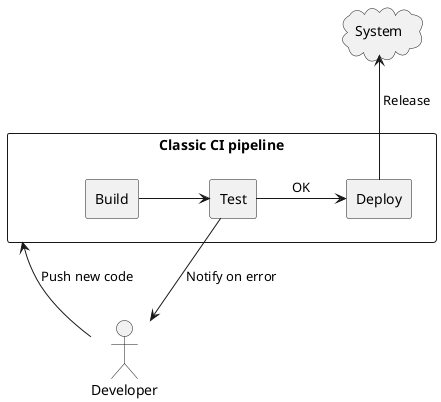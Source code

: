 @startuml cicd-example
skinparam nodesep 70
skinparam ranksep 70

actor "Developer" as d

rectangle "Classic CI pipeline" as rr {
  rectangle "Build"
  rectangle "Test"
  rectangle "Deploy"

  Build -r-> Test
  Test -r-> Deploy : OK
}

cloud "System" as s 

rr <-l- d : Push new code

Deploy -u-> s : " Release"

Test --> d : Notify on error
@enduml